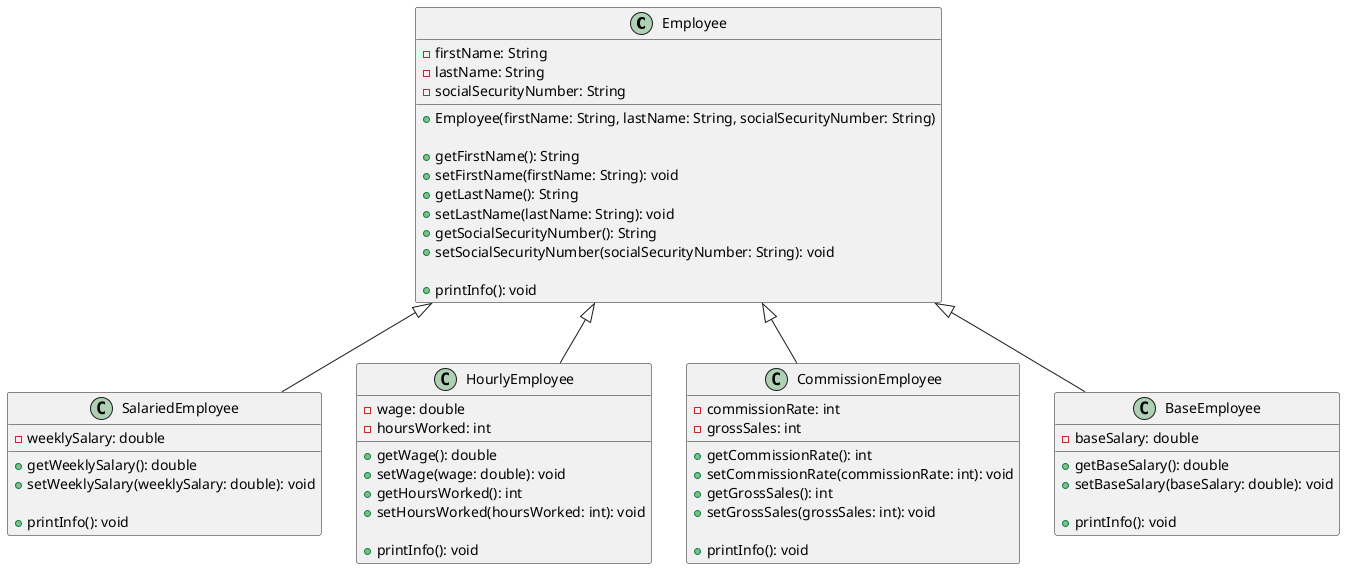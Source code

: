 @startuml
'https://plantuml.com/class-diagram

class Employee {
-firstName: String
-lastName: String
-socialSecurityNumber: String

'Constructor
+Employee(firstName: String, lastName: String, socialSecurityNumber: String)

'Getter setter methods
+getFirstName(): String
+setFirstName(firstName: String): void
+getLastName(): String
+setLastName(lastName: String): void
+getSocialSecurityNumber(): String
+setSocialSecurityNumber(socialSecurityNumber: String): void

'Print function
+printInfo(): void
}





class SalariedEmployee{
-weeklySalary: double
+getWeeklySalary(): double
+setWeeklySalary(weeklySalary: double): void

+printInfo(): void
}


class HourlyEmployee{
-wage: double
-hoursWorked: int

'Getter setter methods
+getWage(): double
+setWage(wage: double): void
+getHoursWorked(): int
+setHoursWorked(hoursWorked: int): void

+printInfo(): void
}

class CommissionEmployee{
-commissionRate: int
-grossSales: int

'Getter setter methods
+getCommissionRate(): int
+setCommissionRate(commissionRate: int): void
+getGrossSales(): int
+setGrossSales(grossSales: int): void

+printInfo(): void
}

class BaseEmployee{
-baseSalary: double

+getBaseSalary(): double
+setBaseSalary(baseSalary: double): void

+printInfo(): void
}

Employee <|-- SalariedEmployee
Employee <|-- HourlyEmployee
Employee <|-- CommissionEmployee
Employee <|-- BaseEmployee
@enduml